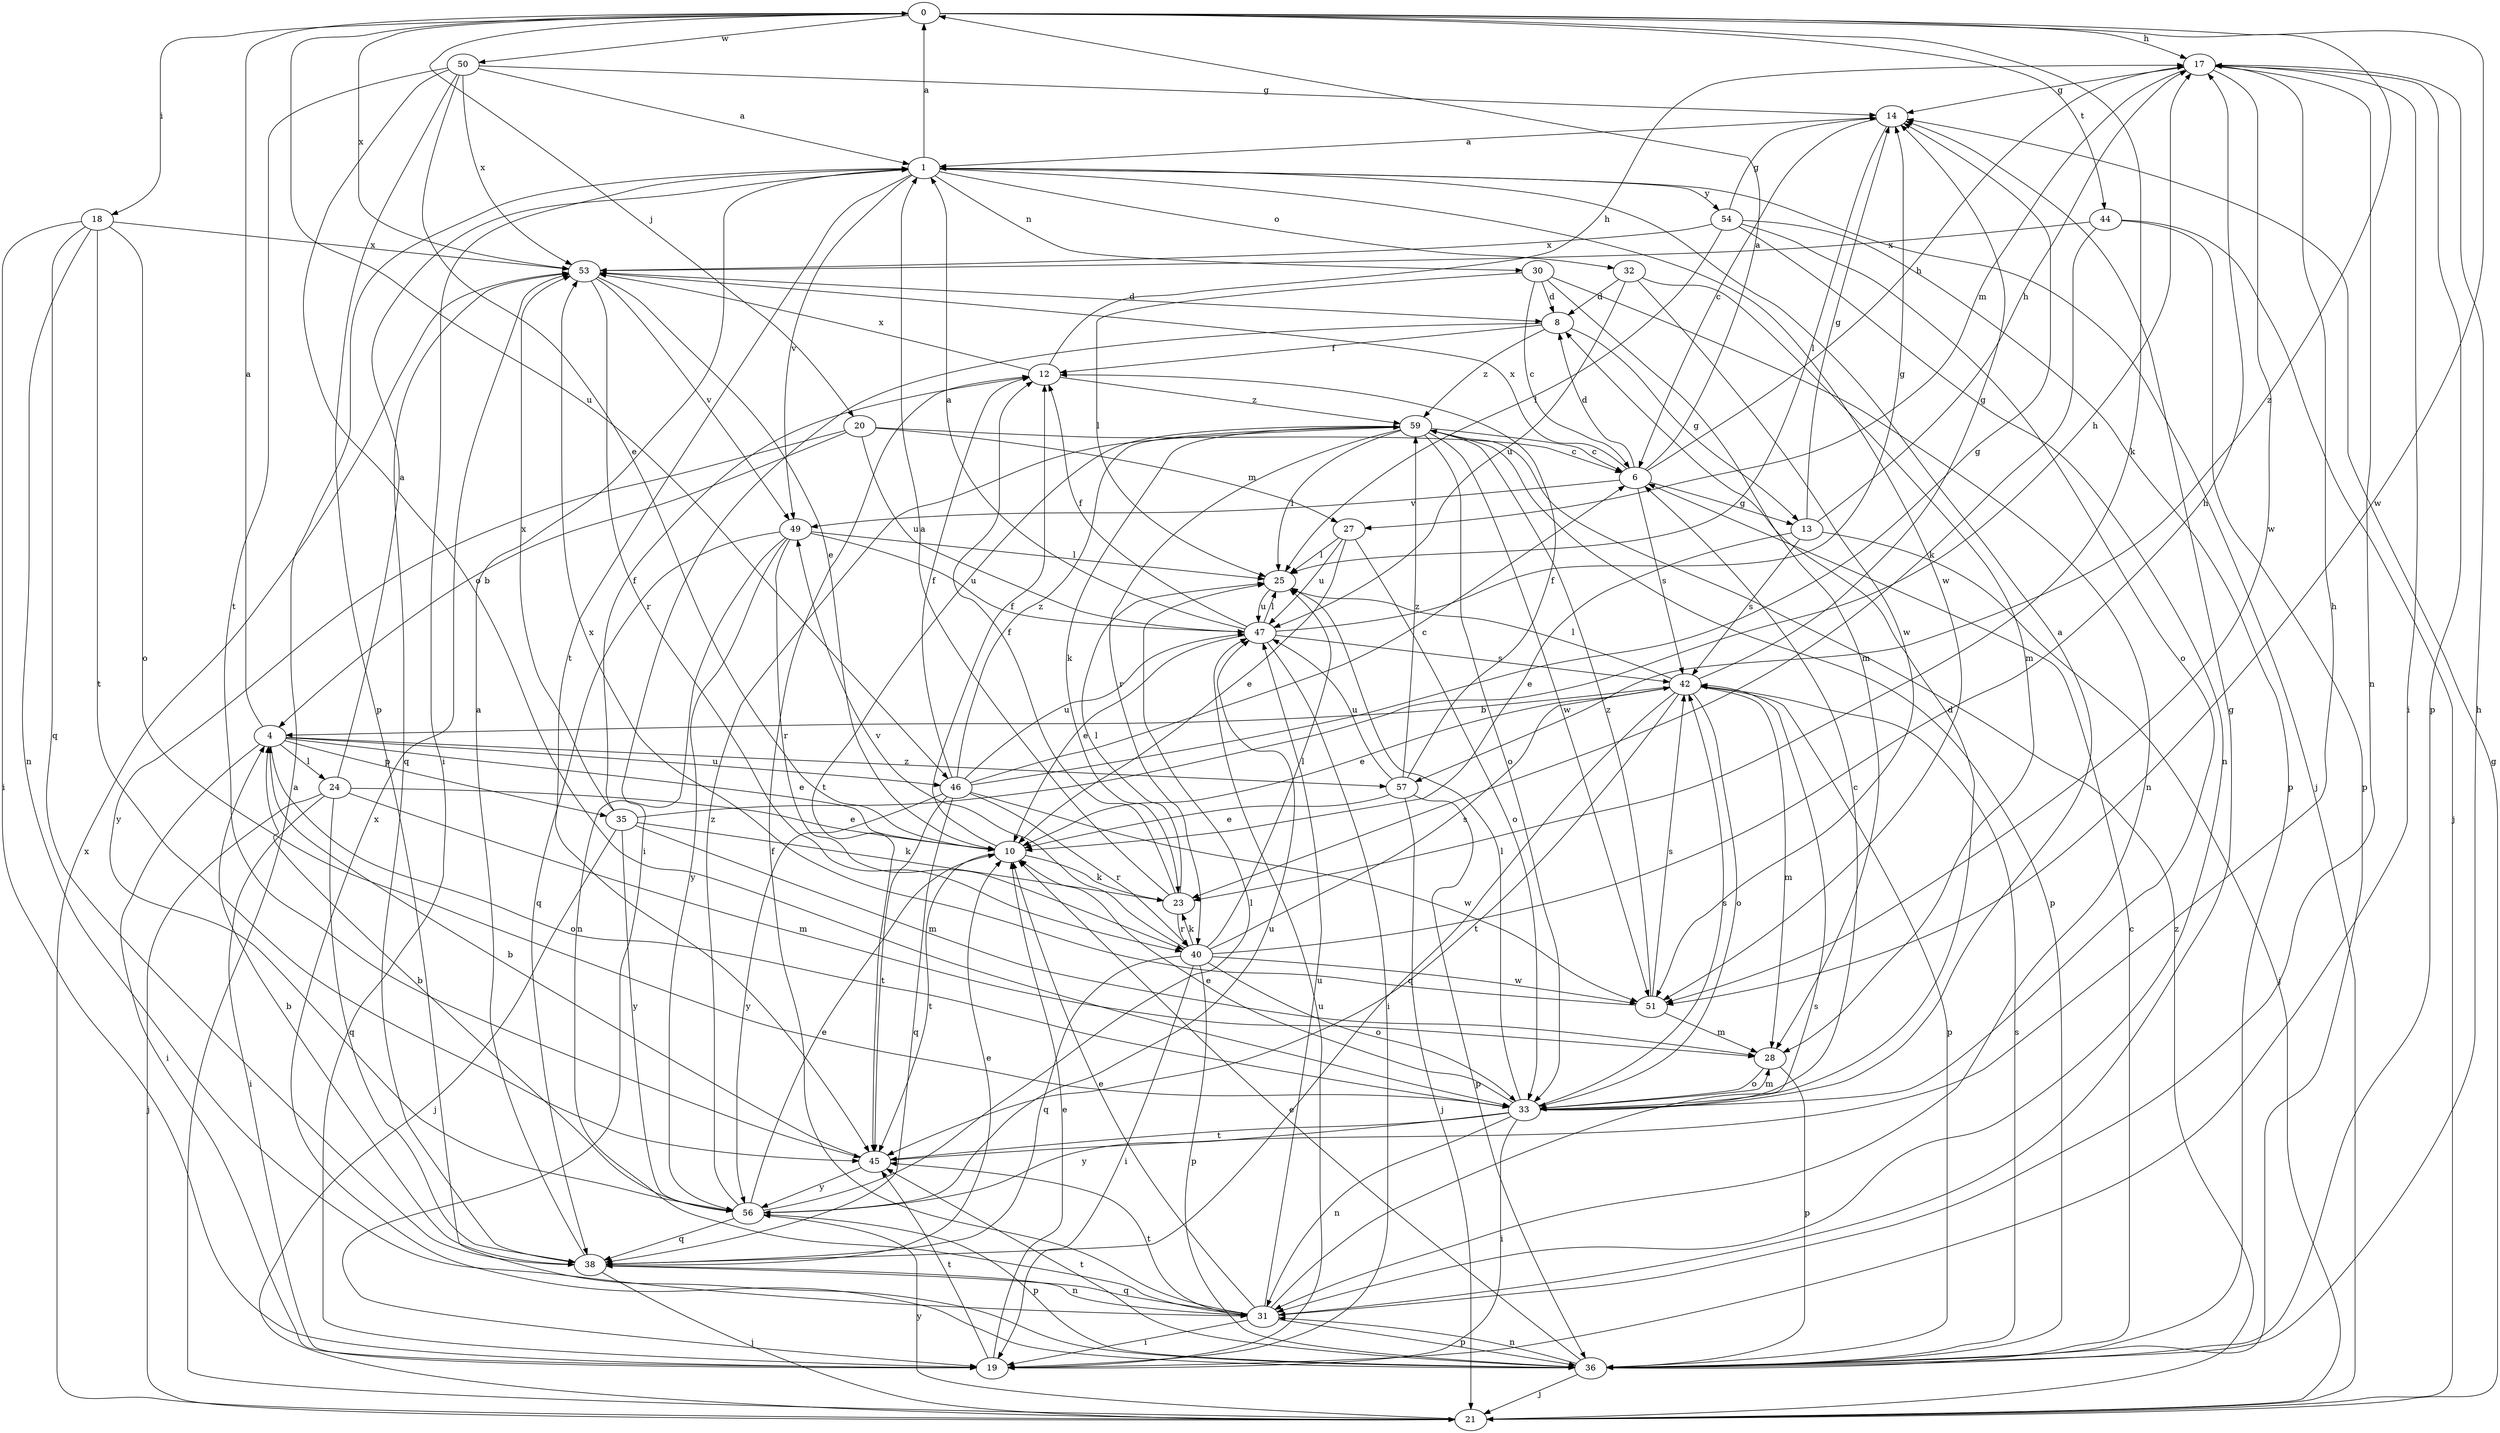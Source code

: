 strict digraph  {
0;
1;
4;
6;
8;
10;
12;
13;
14;
17;
18;
19;
20;
21;
23;
24;
25;
27;
28;
30;
31;
32;
33;
35;
36;
38;
40;
42;
44;
45;
46;
47;
49;
50;
51;
53;
54;
56;
57;
59;
0 -> 17  [label=h];
0 -> 18  [label=i];
0 -> 20  [label=j];
0 -> 23  [label=k];
0 -> 44  [label=t];
0 -> 46  [label=u];
0 -> 50  [label=w];
0 -> 51  [label=w];
0 -> 53  [label=x];
0 -> 57  [label=z];
1 -> 0  [label=a];
1 -> 19  [label=i];
1 -> 21  [label=j];
1 -> 30  [label=n];
1 -> 32  [label=o];
1 -> 45  [label=t];
1 -> 49  [label=v];
1 -> 51  [label=w];
1 -> 54  [label=y];
4 -> 0  [label=a];
4 -> 10  [label=e];
4 -> 19  [label=i];
4 -> 24  [label=l];
4 -> 33  [label=o];
4 -> 35  [label=p];
4 -> 46  [label=u];
4 -> 57  [label=z];
6 -> 0  [label=a];
6 -> 8  [label=d];
6 -> 13  [label=g];
6 -> 17  [label=h];
6 -> 42  [label=s];
6 -> 49  [label=v];
6 -> 53  [label=x];
8 -> 12  [label=f];
8 -> 13  [label=g];
8 -> 19  [label=i];
8 -> 59  [label=z];
10 -> 12  [label=f];
10 -> 23  [label=k];
10 -> 45  [label=t];
12 -> 17  [label=h];
12 -> 53  [label=x];
12 -> 59  [label=z];
13 -> 10  [label=e];
13 -> 14  [label=g];
13 -> 17  [label=h];
13 -> 21  [label=j];
13 -> 42  [label=s];
14 -> 1  [label=a];
14 -> 6  [label=c];
14 -> 25  [label=l];
17 -> 14  [label=g];
17 -> 19  [label=i];
17 -> 27  [label=m];
17 -> 31  [label=n];
17 -> 36  [label=p];
17 -> 51  [label=w];
18 -> 19  [label=i];
18 -> 31  [label=n];
18 -> 33  [label=o];
18 -> 38  [label=q];
18 -> 45  [label=t];
18 -> 53  [label=x];
19 -> 10  [label=e];
19 -> 45  [label=t];
19 -> 47  [label=u];
20 -> 4  [label=b];
20 -> 6  [label=c];
20 -> 27  [label=m];
20 -> 47  [label=u];
20 -> 56  [label=y];
21 -> 1  [label=a];
21 -> 14  [label=g];
21 -> 53  [label=x];
21 -> 56  [label=y];
21 -> 59  [label=z];
23 -> 1  [label=a];
23 -> 12  [label=f];
23 -> 25  [label=l];
23 -> 40  [label=r];
24 -> 1  [label=a];
24 -> 10  [label=e];
24 -> 19  [label=i];
24 -> 21  [label=j];
24 -> 28  [label=m];
24 -> 38  [label=q];
25 -> 47  [label=u];
27 -> 10  [label=e];
27 -> 25  [label=l];
27 -> 33  [label=o];
27 -> 47  [label=u];
28 -> 33  [label=o];
28 -> 36  [label=p];
30 -> 6  [label=c];
30 -> 8  [label=d];
30 -> 25  [label=l];
30 -> 28  [label=m];
30 -> 31  [label=n];
31 -> 10  [label=e];
31 -> 12  [label=f];
31 -> 14  [label=g];
31 -> 19  [label=i];
31 -> 36  [label=p];
31 -> 38  [label=q];
31 -> 42  [label=s];
31 -> 45  [label=t];
31 -> 47  [label=u];
32 -> 8  [label=d];
32 -> 28  [label=m];
32 -> 47  [label=u];
32 -> 51  [label=w];
33 -> 1  [label=a];
33 -> 6  [label=c];
33 -> 8  [label=d];
33 -> 10  [label=e];
33 -> 19  [label=i];
33 -> 25  [label=l];
33 -> 28  [label=m];
33 -> 31  [label=n];
33 -> 42  [label=s];
33 -> 45  [label=t];
33 -> 56  [label=y];
35 -> 12  [label=f];
35 -> 17  [label=h];
35 -> 21  [label=j];
35 -> 23  [label=k];
35 -> 28  [label=m];
35 -> 53  [label=x];
35 -> 56  [label=y];
36 -> 6  [label=c];
36 -> 10  [label=e];
36 -> 17  [label=h];
36 -> 21  [label=j];
36 -> 31  [label=n];
36 -> 42  [label=s];
36 -> 45  [label=t];
36 -> 53  [label=x];
38 -> 1  [label=a];
38 -> 4  [label=b];
38 -> 10  [label=e];
38 -> 21  [label=j];
38 -> 31  [label=n];
40 -> 17  [label=h];
40 -> 19  [label=i];
40 -> 23  [label=k];
40 -> 25  [label=l];
40 -> 33  [label=o];
40 -> 36  [label=p];
40 -> 38  [label=q];
40 -> 42  [label=s];
40 -> 49  [label=v];
40 -> 51  [label=w];
42 -> 4  [label=b];
42 -> 10  [label=e];
42 -> 14  [label=g];
42 -> 25  [label=l];
42 -> 28  [label=m];
42 -> 33  [label=o];
42 -> 36  [label=p];
42 -> 38  [label=q];
42 -> 45  [label=t];
44 -> 21  [label=j];
44 -> 23  [label=k];
44 -> 36  [label=p];
44 -> 53  [label=x];
45 -> 4  [label=b];
45 -> 17  [label=h];
45 -> 56  [label=y];
46 -> 6  [label=c];
46 -> 12  [label=f];
46 -> 14  [label=g];
46 -> 38  [label=q];
46 -> 40  [label=r];
46 -> 45  [label=t];
46 -> 47  [label=u];
46 -> 51  [label=w];
46 -> 56  [label=y];
46 -> 59  [label=z];
47 -> 1  [label=a];
47 -> 10  [label=e];
47 -> 12  [label=f];
47 -> 14  [label=g];
47 -> 19  [label=i];
47 -> 25  [label=l];
47 -> 42  [label=s];
49 -> 25  [label=l];
49 -> 31  [label=n];
49 -> 38  [label=q];
49 -> 40  [label=r];
49 -> 47  [label=u];
49 -> 56  [label=y];
50 -> 1  [label=a];
50 -> 10  [label=e];
50 -> 14  [label=g];
50 -> 33  [label=o];
50 -> 36  [label=p];
50 -> 45  [label=t];
50 -> 53  [label=x];
51 -> 28  [label=m];
51 -> 42  [label=s];
51 -> 53  [label=x];
51 -> 59  [label=z];
53 -> 8  [label=d];
53 -> 10  [label=e];
53 -> 38  [label=q];
53 -> 40  [label=r];
53 -> 49  [label=v];
54 -> 14  [label=g];
54 -> 25  [label=l];
54 -> 31  [label=n];
54 -> 33  [label=o];
54 -> 36  [label=p];
54 -> 53  [label=x];
56 -> 4  [label=b];
56 -> 10  [label=e];
56 -> 25  [label=l];
56 -> 36  [label=p];
56 -> 38  [label=q];
56 -> 47  [label=u];
56 -> 59  [label=z];
57 -> 10  [label=e];
57 -> 12  [label=f];
57 -> 21  [label=j];
57 -> 36  [label=p];
57 -> 47  [label=u];
57 -> 59  [label=z];
59 -> 6  [label=c];
59 -> 23  [label=k];
59 -> 25  [label=l];
59 -> 33  [label=o];
59 -> 36  [label=p];
59 -> 40  [label=r];
59 -> 45  [label=t];
59 -> 51  [label=w];
}
